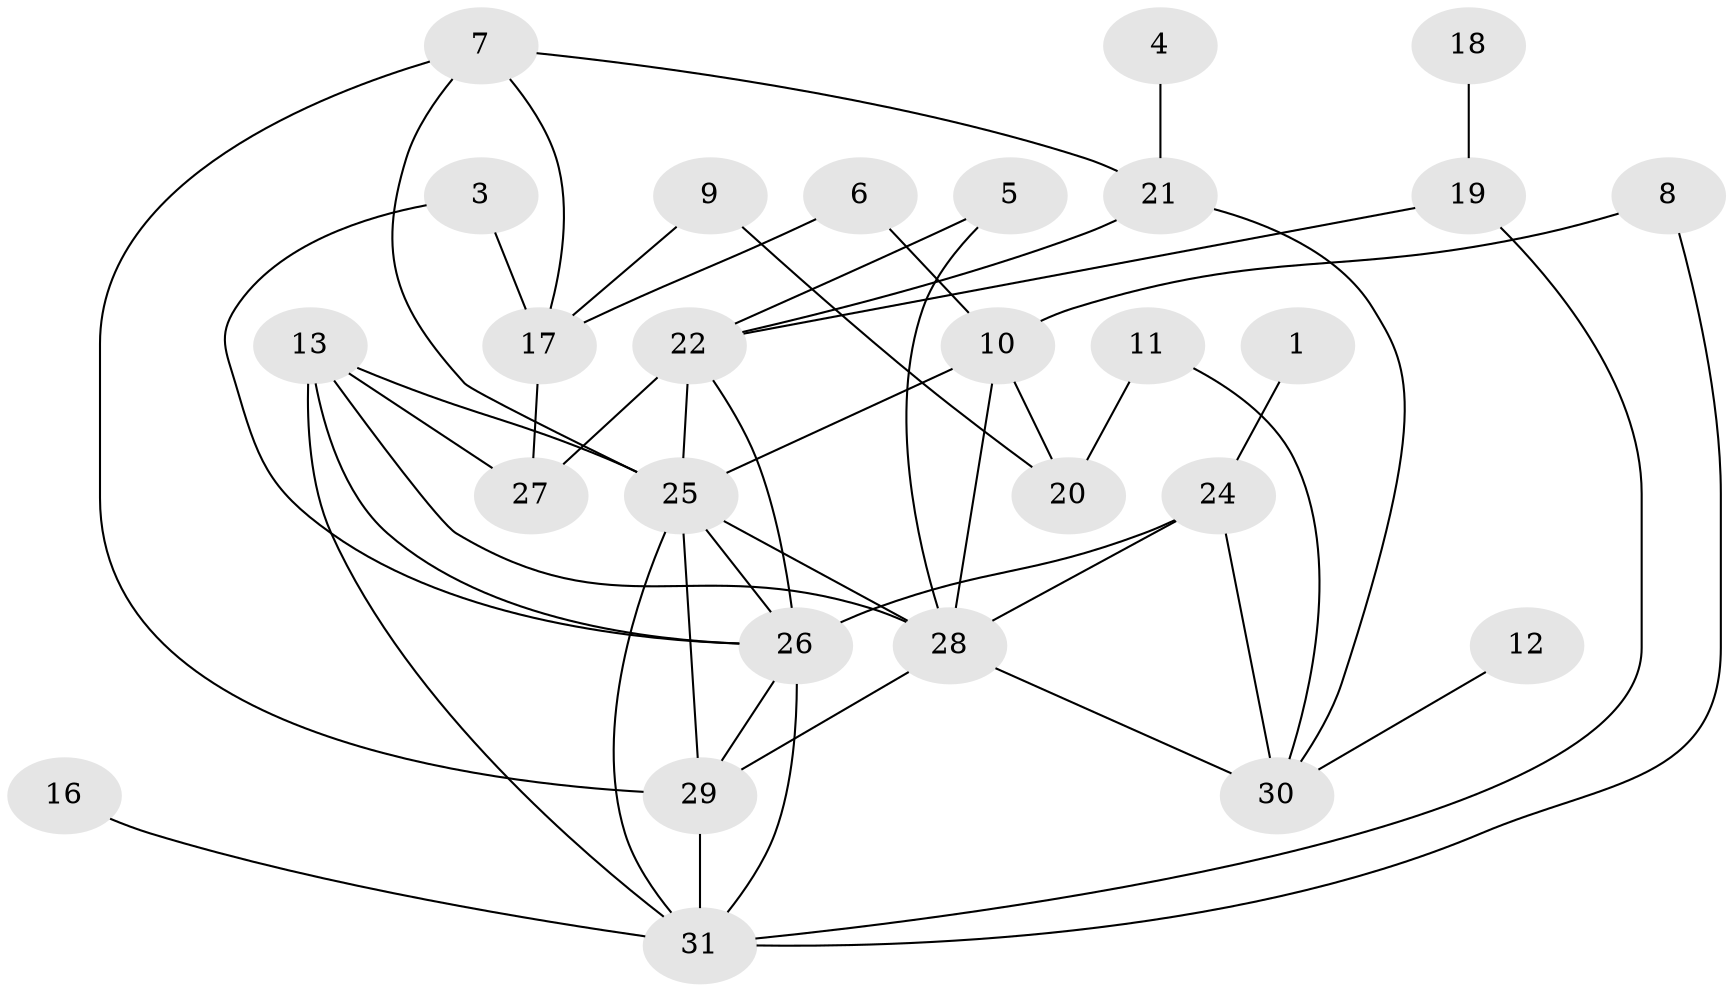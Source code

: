 // original degree distribution, {2: 0.4032258064516129, 1: 0.0967741935483871, 0: 0.06451612903225806, 3: 0.1774193548387097, 6: 0.016129032258064516, 5: 0.14516129032258066, 4: 0.0967741935483871}
// Generated by graph-tools (version 1.1) at 2025/49/03/09/25 03:49:11]
// undirected, 27 vertices, 49 edges
graph export_dot {
graph [start="1"]
  node [color=gray90,style=filled];
  1;
  3;
  4;
  5;
  6;
  7;
  8;
  9;
  10;
  11;
  12;
  13;
  16;
  17;
  18;
  19;
  20;
  21;
  22;
  24;
  25;
  26;
  27;
  28;
  29;
  30;
  31;
  1 -- 24 [weight=1.0];
  3 -- 17 [weight=1.0];
  3 -- 26 [weight=1.0];
  4 -- 21 [weight=1.0];
  5 -- 22 [weight=1.0];
  5 -- 28 [weight=1.0];
  6 -- 10 [weight=1.0];
  6 -- 17 [weight=1.0];
  7 -- 17 [weight=1.0];
  7 -- 21 [weight=1.0];
  7 -- 25 [weight=1.0];
  7 -- 29 [weight=1.0];
  8 -- 10 [weight=1.0];
  8 -- 31 [weight=1.0];
  9 -- 17 [weight=1.0];
  9 -- 20 [weight=1.0];
  10 -- 20 [weight=1.0];
  10 -- 25 [weight=1.0];
  10 -- 28 [weight=1.0];
  11 -- 20 [weight=1.0];
  11 -- 30 [weight=1.0];
  12 -- 30 [weight=1.0];
  13 -- 25 [weight=1.0];
  13 -- 26 [weight=1.0];
  13 -- 27 [weight=1.0];
  13 -- 28 [weight=1.0];
  13 -- 31 [weight=1.0];
  16 -- 31 [weight=1.0];
  17 -- 27 [weight=1.0];
  18 -- 19 [weight=1.0];
  19 -- 22 [weight=1.0];
  19 -- 31 [weight=1.0];
  21 -- 22 [weight=1.0];
  21 -- 30 [weight=1.0];
  22 -- 25 [weight=1.0];
  22 -- 26 [weight=2.0];
  22 -- 27 [weight=1.0];
  24 -- 26 [weight=1.0];
  24 -- 28 [weight=1.0];
  24 -- 30 [weight=1.0];
  25 -- 26 [weight=1.0];
  25 -- 28 [weight=1.0];
  25 -- 29 [weight=1.0];
  25 -- 31 [weight=1.0];
  26 -- 29 [weight=1.0];
  26 -- 31 [weight=1.0];
  28 -- 29 [weight=1.0];
  28 -- 30 [weight=2.0];
  29 -- 31 [weight=1.0];
}
